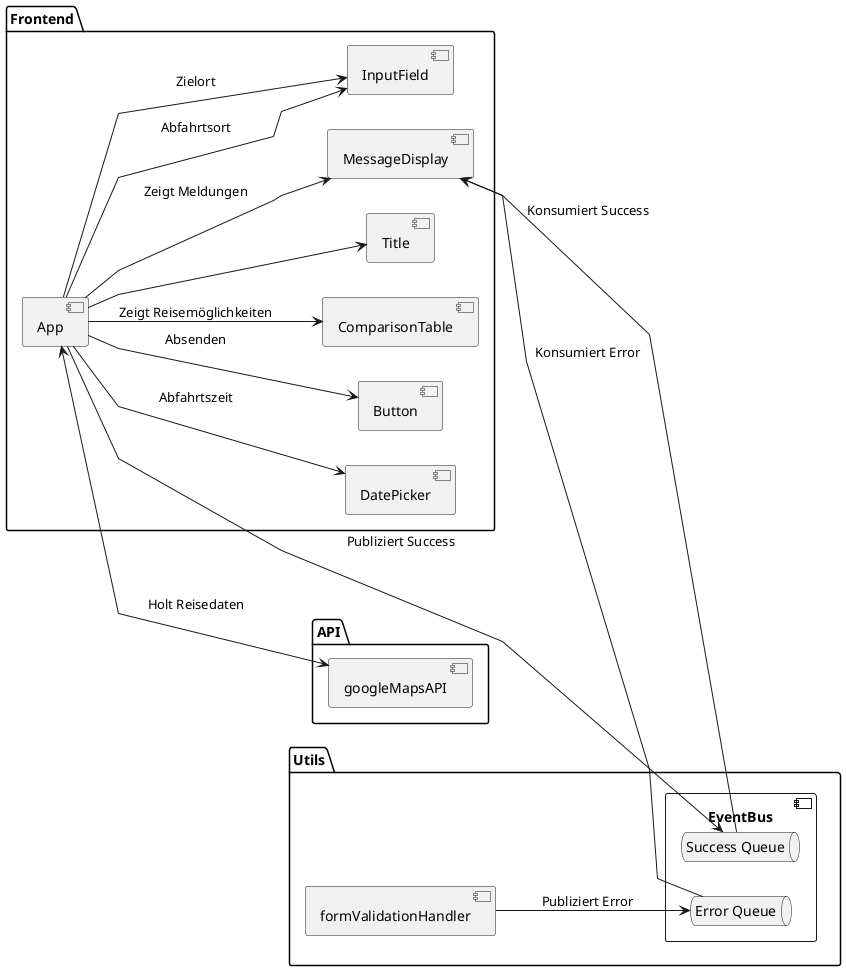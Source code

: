 @startuml ComponentDiagram
left to right direction
skinparam linetype polyline
package "Frontend" {
    [App] --> [Title]
    [App] --> [MessageDisplay] : "Zeigt Meldungen"
    [App] --> [InputField] : "Abfahrtsort"
    [App] --> [InputField] : "Zielort"
    [App] --> [DatePicker] : "Abfahrtszeit"
    [App] --> [Button] : "Absenden"
    [App] --> [ComparisonTable] : "Zeigt Reisemöglichkeiten"
}

package "Utils" {
    component "EventBus" {
    queue "Success Queue" as SuccessQueue
    queue "Error Queue" as ErrorQueue
}


    [App] --> SuccessQueue : "Publiziert Success"
    [formValidationHandler] --> ErrorQueue : "Publiziert Error"

    [MessageDisplay] <-- SuccessQueue : "Konsumiert Success"
    [MessageDisplay] <-- ErrorQueue : "Konsumiert Error"
}

package "API" {
    [googleMapsAPI]
    [App] <--> [googleMapsAPI] : "Holt Reisedaten"
}
@enduml
